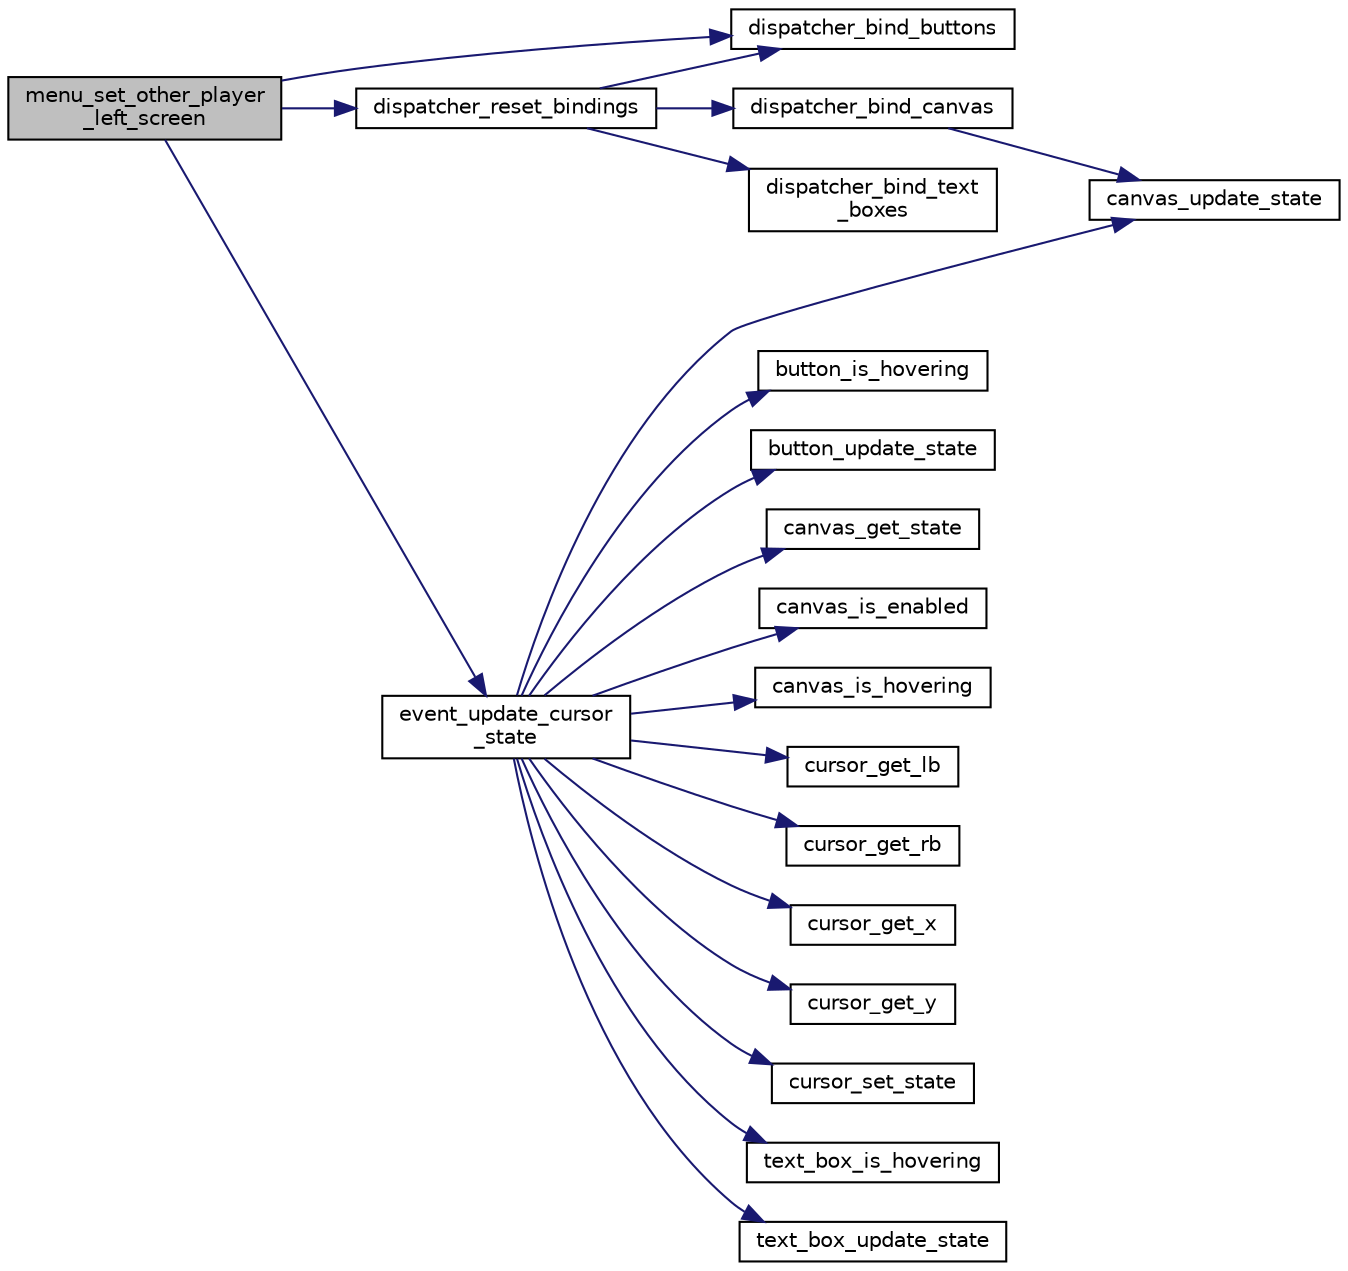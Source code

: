 digraph "menu_set_other_player_left_screen"
{
 // LATEX_PDF_SIZE
  edge [fontname="Helvetica",fontsize="10",labelfontname="Helvetica",labelfontsize="10"];
  node [fontname="Helvetica",fontsize="10",shape=record];
  rankdir="LR";
  Node1 [label="menu_set_other_player\l_left_screen",height=0.2,width=0.4,color="black", fillcolor="grey75", style="filled", fontcolor="black",tooltip="Sets the menu to the other player left screen."];
  Node1 -> Node2 [color="midnightblue",fontsize="10",style="solid",fontname="Helvetica"];
  Node2 [label="dispatcher_bind_buttons",height=0.2,width=0.4,color="black", fillcolor="white", style="filled",URL="$group__dispatcher.html#ga09a194e07832b8e7984e1b50d9722a80",tooltip="Binds the given buttons to the dispatcher."];
  Node1 -> Node3 [color="midnightblue",fontsize="10",style="solid",fontname="Helvetica"];
  Node3 [label="dispatcher_reset_bindings",height=0.2,width=0.4,color="black", fillcolor="white", style="filled",URL="$group__dispatcher.html#gab9458678bdcdc4f0ff458f8a9b27c638",tooltip="Resets all dispatcher bindings."];
  Node3 -> Node2 [color="midnightblue",fontsize="10",style="solid",fontname="Helvetica"];
  Node3 -> Node4 [color="midnightblue",fontsize="10",style="solid",fontname="Helvetica"];
  Node4 [label="dispatcher_bind_canvas",height=0.2,width=0.4,color="black", fillcolor="white", style="filled",URL="$group__dispatcher.html#gab72c16c8547625b6dde1d4626b3c9c99",tooltip="Binds or unbinds the canvas to the dispatcher."];
  Node4 -> Node5 [color="midnightblue",fontsize="10",style="solid",fontname="Helvetica"];
  Node5 [label="canvas_update_state",height=0.2,width=0.4,color="black", fillcolor="white", style="filled",URL="$group__canvas.html#ga95661aa91869ceace06141f45c078210",tooltip="Updates the state of the canvas according to given mouse info."];
  Node3 -> Node6 [color="midnightblue",fontsize="10",style="solid",fontname="Helvetica"];
  Node6 [label="dispatcher_bind_text\l_boxes",height=0.2,width=0.4,color="black", fillcolor="white", style="filled",URL="$group__dispatcher.html#ga4701c82e8ae5bf8fa045347e26aefb74",tooltip="Binds the given text boxes to the dispatcher."];
  Node1 -> Node7 [color="midnightblue",fontsize="10",style="solid",fontname="Helvetica"];
  Node7 [label="event_update_cursor\l_state",height=0.2,width=0.4,color="black", fillcolor="white", style="filled",URL="$group__dispatcher.html#ga1870958649b46017847735537a5701e1",tooltip="Updates the cursor state and updates the game according to it."];
  Node7 -> Node8 [color="midnightblue",fontsize="10",style="solid",fontname="Helvetica"];
  Node8 [label="button_is_hovering",height=0.2,width=0.4,color="black", fillcolor="white", style="filled",URL="$group__button.html#ga08826459f45b21d883c8b46751193280",tooltip="Checks if the given coordinates are inside the limits of a given button."];
  Node7 -> Node9 [color="midnightblue",fontsize="10",style="solid",fontname="Helvetica"];
  Node9 [label="button_update_state",height=0.2,width=0.4,color="black", fillcolor="white", style="filled",URL="$group__button.html#ga9d70332e21de7ab70afff4fa96fb69d4",tooltip="Updates the state of a given button according to given mouse info."];
  Node7 -> Node10 [color="midnightblue",fontsize="10",style="solid",fontname="Helvetica"];
  Node10 [label="canvas_get_state",height=0.2,width=0.4,color="black", fillcolor="white", style="filled",URL="$group__canvas.html#ga2f87deffc6dca6f0ee25d5cd1c3bdd40",tooltip="Gets the current canvas state."];
  Node7 -> Node11 [color="midnightblue",fontsize="10",style="solid",fontname="Helvetica"];
  Node11 [label="canvas_is_enabled",height=0.2,width=0.4,color="black", fillcolor="white", style="filled",URL="$group__canvas.html#gaff7e5e6e51cce443e068e88722d00bbb",tooltip="Checks if canvas is enabled."];
  Node7 -> Node12 [color="midnightblue",fontsize="10",style="solid",fontname="Helvetica"];
  Node12 [label="canvas_is_hovering",height=0.2,width=0.4,color="black", fillcolor="white", style="filled",URL="$group__canvas.html#ga4b7509d83889d7a4a67e0d72e6f2e096",tooltip="Checks if the given coordinates are inside the limits of the canvas."];
  Node7 -> Node5 [color="midnightblue",fontsize="10",style="solid",fontname="Helvetica"];
  Node7 -> Node13 [color="midnightblue",fontsize="10",style="solid",fontname="Helvetica"];
  Node13 [label="cursor_get_lb",height=0.2,width=0.4,color="black", fillcolor="white", style="filled",URL="$group__cursor.html#gac0fa742a26e68888018245125c26d5d6",tooltip="Gets the left button state. (either pressed or not)"];
  Node7 -> Node14 [color="midnightblue",fontsize="10",style="solid",fontname="Helvetica"];
  Node14 [label="cursor_get_rb",height=0.2,width=0.4,color="black", fillcolor="white", style="filled",URL="$group__cursor.html#ga7da23fec369ac0db044e35d1ff1fb95c",tooltip="Gets the right button state. (either pressed or not)"];
  Node7 -> Node15 [color="midnightblue",fontsize="10",style="solid",fontname="Helvetica"];
  Node15 [label="cursor_get_x",height=0.2,width=0.4,color="black", fillcolor="white", style="filled",URL="$group__cursor.html#ga479cd0880892e002681b109c7a712c04",tooltip="Gets cursor x coordinate."];
  Node7 -> Node16 [color="midnightblue",fontsize="10",style="solid",fontname="Helvetica"];
  Node16 [label="cursor_get_y",height=0.2,width=0.4,color="black", fillcolor="white", style="filled",URL="$group__cursor.html#ga15c1a0816c95ad240b94dc15480b403a",tooltip="Gets cursor y coordinate."];
  Node7 -> Node17 [color="midnightblue",fontsize="10",style="solid",fontname="Helvetica"];
  Node17 [label="cursor_set_state",height=0.2,width=0.4,color="black", fillcolor="white", style="filled",URL="$group__cursor.html#ga76ed8ba253d1ffd6ef14da30591ad15f",tooltip="Sets the cursor state."];
  Node7 -> Node18 [color="midnightblue",fontsize="10",style="solid",fontname="Helvetica"];
  Node18 [label="text_box_is_hovering",height=0.2,width=0.4,color="black", fillcolor="white", style="filled",URL="$group__textbox.html#ga33353114ce71e80ee90b18827c53f717",tooltip="Checks if the given coordinates are inside the limits of a given text box."];
  Node7 -> Node19 [color="midnightblue",fontsize="10",style="solid",fontname="Helvetica"];
  Node19 [label="text_box_update_state",height=0.2,width=0.4,color="black", fillcolor="white", style="filled",URL="$group__textbox.html#gaf810b80df21aa5e7259b8fc8815238f5",tooltip="Updates the state of a given text box according to given mouse info."];
}
